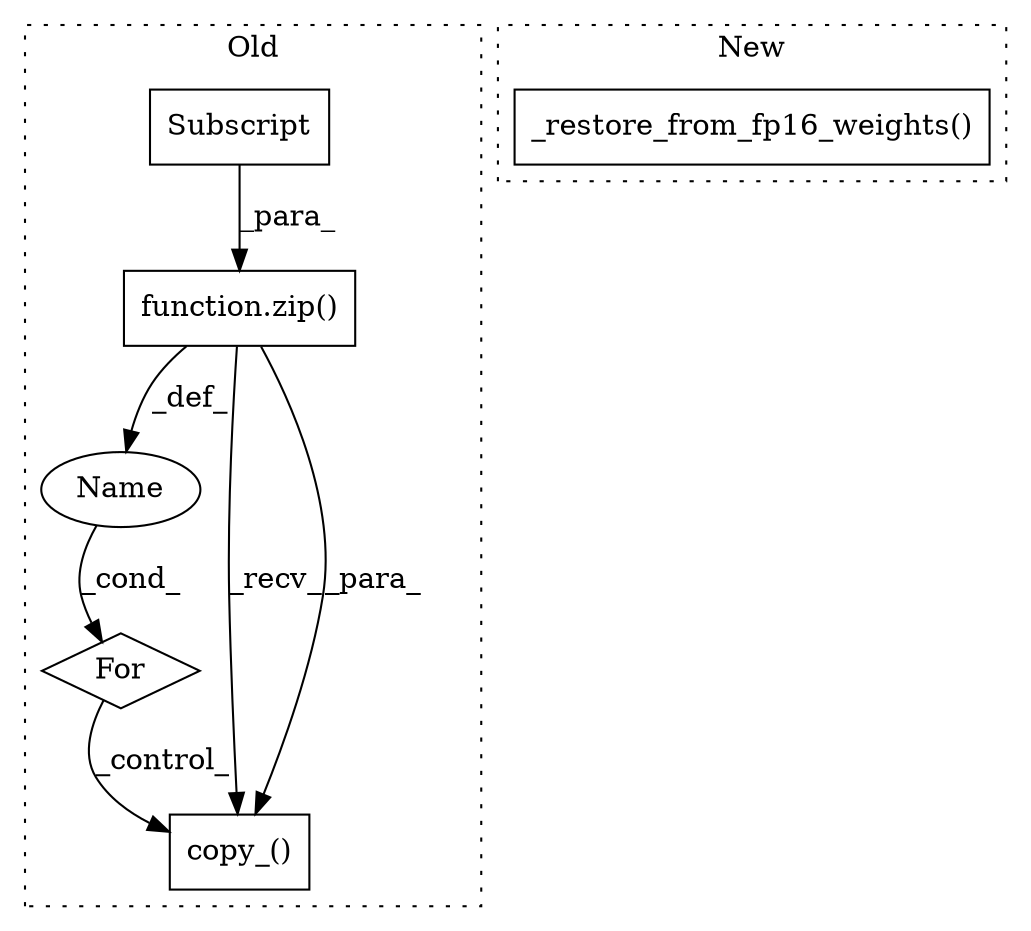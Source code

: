 digraph G {
subgraph cluster0 {
1 [label="function.zip()" a="75" s="34767,34835" l="4,1" shape="box"];
3 [label="For" a="107" s="34697,34836" l="4,18" shape="diamond"];
4 [label="Name" a="87" s="34733" l="30" shape="ellipse"];
5 [label="copy_()" a="75" s="34854,34952" l="63,1" shape="box"];
6 [label="Subscript" a="63" s="34771,0" l="37,0" shape="box"];
label = "Old";
style="dotted";
}
subgraph cluster1 {
2 [label="_restore_from_fp16_weights()" a="75" s="45431" l="33" shape="box"];
label = "New";
style="dotted";
}
1 -> 5 [label="_recv_"];
1 -> 5 [label="_para_"];
1 -> 4 [label="_def_"];
3 -> 5 [label="_control_"];
4 -> 3 [label="_cond_"];
6 -> 1 [label="_para_"];
}